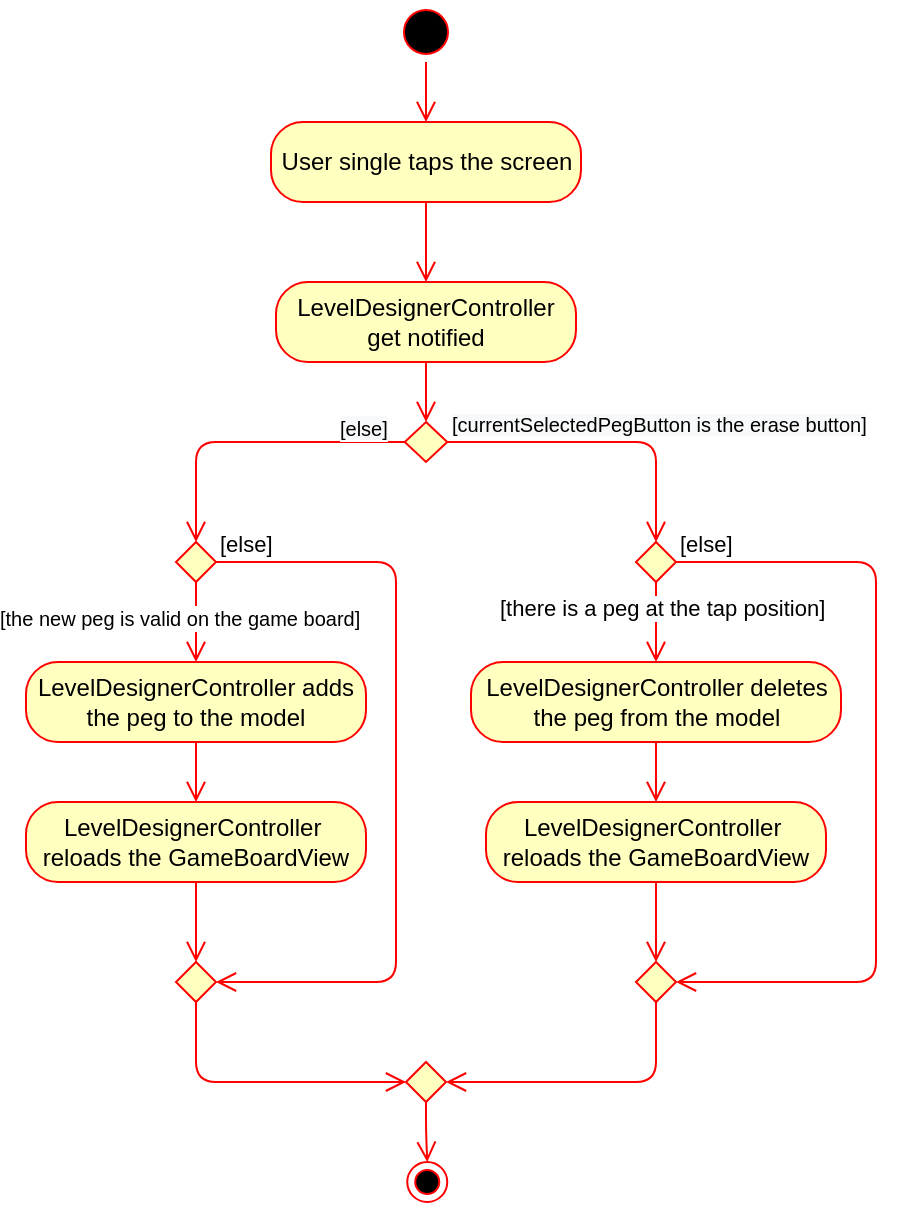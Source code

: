 <mxfile version="14.1.8" type="device"><diagram id="Prjy-YBcRniGaHZn41oT" name="SingleTapActivityDiagram"><mxGraphModel dx="850" dy="558" grid="1" gridSize="10" guides="1" tooltips="1" connect="1" arrows="1" fold="1" page="1" pageScale="1" pageWidth="850" pageHeight="1100" math="0" shadow="0"><root><mxCell id="0"/><mxCell id="1" parent="0"/><mxCell id="1Q94_-JU-450GsVwJCLE-1" value="" style="ellipse;html=1;shape=startState;fillColor=#000000;strokeColor=#ff0000;" parent="1" vertex="1"><mxGeometry x="380" y="60" width="30" height="30" as="geometry"/></mxCell><mxCell id="1Q94_-JU-450GsVwJCLE-2" value="" style="edgeStyle=orthogonalEdgeStyle;html=1;verticalAlign=bottom;endArrow=open;endSize=8;strokeColor=#ff0000;entryX=0.5;entryY=0;entryDx=0;entryDy=0;" parent="1" source="1Q94_-JU-450GsVwJCLE-1" target="1Q94_-JU-450GsVwJCLE-3" edge="1"><mxGeometry relative="1" as="geometry"><mxPoint x="395" y="150" as="targetPoint"/></mxGeometry></mxCell><mxCell id="1Q94_-JU-450GsVwJCLE-3" value="User single taps the screen" style="rounded=1;whiteSpace=wrap;html=1;arcSize=40;fontColor=#000000;fillColor=#ffffc0;strokeColor=#ff0000;" parent="1" vertex="1"><mxGeometry x="317.5" y="120" width="155" height="40" as="geometry"/></mxCell><mxCell id="1Q94_-JU-450GsVwJCLE-4" value="" style="edgeStyle=orthogonalEdgeStyle;html=1;verticalAlign=bottom;endArrow=open;endSize=8;strokeColor=#ff0000;entryX=0.5;entryY=0;entryDx=0;entryDy=0;" parent="1" source="1Q94_-JU-450GsVwJCLE-3" target="1Q94_-JU-450GsVwJCLE-7" edge="1"><mxGeometry relative="1" as="geometry"><mxPoint x="395" y="210" as="targetPoint"/></mxGeometry></mxCell><mxCell id="1Q94_-JU-450GsVwJCLE-7" value="LevelDesignerController get notified" style="rounded=1;whiteSpace=wrap;html=1;arcSize=40;fontColor=#000000;fillColor=#ffffc0;strokeColor=#ff0000;" parent="1" vertex="1"><mxGeometry x="320" y="200" width="150" height="40" as="geometry"/></mxCell><mxCell id="1Q94_-JU-450GsVwJCLE-8" value="" style="edgeStyle=orthogonalEdgeStyle;html=1;verticalAlign=bottom;endArrow=open;endSize=8;strokeColor=#ff0000;entryX=0.5;entryY=0;entryDx=0;entryDy=0;" parent="1" source="1Q94_-JU-450GsVwJCLE-7" target="1Q94_-JU-450GsVwJCLE-9" edge="1"><mxGeometry relative="1" as="geometry"><mxPoint x="395" y="280" as="targetPoint"/></mxGeometry></mxCell><mxCell id="1Q94_-JU-450GsVwJCLE-9" value="" style="rhombus;whiteSpace=wrap;html=1;fillColor=#ffffc0;strokeColor=#ff0000;" parent="1" vertex="1"><mxGeometry x="384.38" y="270" width="21.25" height="20" as="geometry"/></mxCell><mxCell id="1Q94_-JU-450GsVwJCLE-10" value="&lt;span style=&quot;font-size: 10px ; text-align: center ; background-color: rgb(248 , 249 , 250)&quot;&gt;[currentSelectedPegButton is the erase button]&lt;/span&gt;" style="edgeStyle=orthogonalEdgeStyle;html=1;align=left;verticalAlign=bottom;endArrow=open;endSize=8;strokeColor=#ff0000;entryX=0.5;entryY=0;entryDx=0;entryDy=0;" parent="1" source="1Q94_-JU-450GsVwJCLE-9" target="1Q94_-JU-450GsVwJCLE-31" edge="1"><mxGeometry x="-1" relative="1" as="geometry"><mxPoint x="520" y="350" as="targetPoint"/><Array as="points"><mxPoint x="510" y="280"/></Array><mxPoint as="offset"/></mxGeometry></mxCell><mxCell id="1Q94_-JU-450GsVwJCLE-11" value="&lt;span style=&quot;text-align: center ; background-color: rgb(248 , 249 , 250)&quot;&gt;&lt;font style=&quot;font-size: 10px&quot;&gt;[else]&lt;/font&gt;&lt;/span&gt;" style="edgeStyle=orthogonalEdgeStyle;html=1;align=left;verticalAlign=top;endArrow=open;endSize=8;strokeColor=#ff0000;entryX=0.5;entryY=0;entryDx=0;entryDy=0;" parent="1" source="1Q94_-JU-450GsVwJCLE-9" target="1Q94_-JU-450GsVwJCLE-15" edge="1"><mxGeometry x="-0.555" y="-20" relative="1" as="geometry"><mxPoint x="280" y="330" as="targetPoint"/><Array as="points"><mxPoint x="280" y="280"/></Array><mxPoint as="offset"/></mxGeometry></mxCell><mxCell id="1Q94_-JU-450GsVwJCLE-15" value="" style="rhombus;whiteSpace=wrap;html=1;fillColor=#ffffc0;strokeColor=#ff0000;" parent="1" vertex="1"><mxGeometry x="270" y="330" width="20" height="20" as="geometry"/></mxCell><mxCell id="1Q94_-JU-450GsVwJCLE-16" value="[else]" style="edgeStyle=orthogonalEdgeStyle;html=1;align=left;verticalAlign=bottom;endArrow=open;endSize=8;strokeColor=#ff0000;entryX=1;entryY=0.5;entryDx=0;entryDy=0;" parent="1" source="1Q94_-JU-450GsVwJCLE-15" target="1Q94_-JU-450GsVwJCLE-26" edge="1"><mxGeometry x="-1" relative="1" as="geometry"><mxPoint x="310" y="510" as="targetPoint"/><Array as="points"><mxPoint x="380" y="340"/><mxPoint x="380" y="550"/></Array></mxGeometry></mxCell><mxCell id="1Q94_-JU-450GsVwJCLE-17" value="&lt;font style=&quot;font-size: 10px&quot;&gt;[the new peg is valid on the game board]&lt;/font&gt;" style="edgeStyle=orthogonalEdgeStyle;html=1;align=left;verticalAlign=top;endArrow=open;endSize=8;strokeColor=#ff0000;exitX=0.5;exitY=1;exitDx=0;exitDy=0;entryX=0.5;entryY=0;entryDx=0;entryDy=0;" parent="1" source="1Q94_-JU-450GsVwJCLE-15" target="1Q94_-JU-450GsVwJCLE-18" edge="1"><mxGeometry x="-0.778" y="-100" relative="1" as="geometry"><mxPoint x="280" y="420" as="targetPoint"/><mxPoint as="offset"/></mxGeometry></mxCell><mxCell id="1Q94_-JU-450GsVwJCLE-18" value="LevelDesignerController adds the peg to the model" style="rounded=1;whiteSpace=wrap;html=1;arcSize=40;fontColor=#000000;fillColor=#ffffc0;strokeColor=#ff0000;" parent="1" vertex="1"><mxGeometry x="195" y="390" width="170" height="40" as="geometry"/></mxCell><mxCell id="1Q94_-JU-450GsVwJCLE-19" value="" style="edgeStyle=orthogonalEdgeStyle;html=1;verticalAlign=bottom;endArrow=open;endSize=8;strokeColor=#ff0000;entryX=0.5;entryY=0;entryDx=0;entryDy=0;" parent="1" source="1Q94_-JU-450GsVwJCLE-18" target="1Q94_-JU-450GsVwJCLE-27" edge="1"><mxGeometry relative="1" as="geometry"><mxPoint x="280" y="480" as="targetPoint"/></mxGeometry></mxCell><mxCell id="1Q94_-JU-450GsVwJCLE-23" value="" style="rhombus;whiteSpace=wrap;html=1;fillColor=#ffffc0;strokeColor=#ff0000;" parent="1" vertex="1"><mxGeometry x="385" y="590" width="20" height="20" as="geometry"/></mxCell><mxCell id="1Q94_-JU-450GsVwJCLE-26" value="" style="rhombus;whiteSpace=wrap;html=1;fillColor=#ffffc0;strokeColor=#ff0000;" parent="1" vertex="1"><mxGeometry x="270" y="540" width="20" height="20" as="geometry"/></mxCell><mxCell id="1Q94_-JU-450GsVwJCLE-27" value="&lt;span&gt;LevelDesignerController&amp;nbsp;&lt;br&gt;reloads the GameBoardView&lt;br&gt;&lt;/span&gt;" style="rounded=1;whiteSpace=wrap;html=1;arcSize=40;fontColor=#000000;fillColor=#ffffc0;strokeColor=#ff0000;" parent="1" vertex="1"><mxGeometry x="195" y="460" width="170" height="40" as="geometry"/></mxCell><mxCell id="1Q94_-JU-450GsVwJCLE-28" value="" style="edgeStyle=orthogonalEdgeStyle;html=1;verticalAlign=bottom;endArrow=open;endSize=8;strokeColor=#ff0000;entryX=0.5;entryY=0;entryDx=0;entryDy=0;" parent="1" source="1Q94_-JU-450GsVwJCLE-27" target="1Q94_-JU-450GsVwJCLE-26" edge="1"><mxGeometry relative="1" as="geometry"><mxPoint x="280" y="540" as="targetPoint"/></mxGeometry></mxCell><mxCell id="1Q94_-JU-450GsVwJCLE-30" value="" style="rhombus;whiteSpace=wrap;html=1;fillColor=#ffffc0;strokeColor=#ff0000;" parent="1" vertex="1"><mxGeometry x="500" y="540" width="20" height="20" as="geometry"/></mxCell><mxCell id="1Q94_-JU-450GsVwJCLE-31" value="" style="rhombus;whiteSpace=wrap;html=1;fillColor=#ffffc0;strokeColor=#ff0000;" parent="1" vertex="1"><mxGeometry x="500" y="330" width="20" height="20" as="geometry"/></mxCell><mxCell id="1Q94_-JU-450GsVwJCLE-32" value="[else]" style="edgeStyle=orthogonalEdgeStyle;html=1;align=left;verticalAlign=bottom;endArrow=open;endSize=8;strokeColor=#ff0000;entryX=1;entryY=0.5;entryDx=0;entryDy=0;" parent="1" source="1Q94_-JU-450GsVwJCLE-31" target="1Q94_-JU-450GsVwJCLE-30" edge="1"><mxGeometry x="-1" relative="1" as="geometry"><mxPoint x="690" y="380" as="targetPoint"/><Array as="points"><mxPoint x="620" y="340"/><mxPoint x="620" y="550"/></Array></mxGeometry></mxCell><mxCell id="1Q94_-JU-450GsVwJCLE-33" value="[there is a peg at the tap position]" style="edgeStyle=orthogonalEdgeStyle;html=1;align=left;verticalAlign=top;endArrow=open;endSize=8;strokeColor=#ff0000;exitX=0.5;exitY=1;exitDx=0;exitDy=0;entryX=0.5;entryY=0;entryDx=0;entryDy=0;" parent="1" source="1Q94_-JU-450GsVwJCLE-31" target="1Q94_-JU-450GsVwJCLE-42" edge="1"><mxGeometry x="-1" y="-80" relative="1" as="geometry"><mxPoint x="510" y="390" as="targetPoint"/><mxPoint as="offset"/></mxGeometry></mxCell><mxCell id="1Q94_-JU-450GsVwJCLE-36" value="" style="edgeStyle=orthogonalEdgeStyle;html=1;verticalAlign=bottom;endArrow=open;endSize=8;strokeColor=#ff0000;exitX=0.5;exitY=1;exitDx=0;exitDy=0;entryX=0.5;entryY=0;entryDx=0;entryDy=0;" parent="1" source="1Q94_-JU-450GsVwJCLE-42" target="1Q94_-JU-450GsVwJCLE-43" edge="1"><mxGeometry relative="1" as="geometry"><mxPoint x="509.76" y="520" as="targetPoint"/><mxPoint x="509.76" y="440" as="sourcePoint"/></mxGeometry></mxCell><mxCell id="1Q94_-JU-450GsVwJCLE-42" value="LevelDesignerController deletes the peg from the model" style="rounded=1;whiteSpace=wrap;html=1;arcSize=40;fontColor=#000000;fillColor=#ffffc0;strokeColor=#ff0000;" parent="1" vertex="1"><mxGeometry x="417.5" y="390" width="185" height="40" as="geometry"/></mxCell><mxCell id="1Q94_-JU-450GsVwJCLE-43" value="&lt;span&gt;LevelDesignerController&amp;nbsp;&lt;br&gt;reloads the GameBoardView&lt;br&gt;&lt;/span&gt;" style="rounded=1;whiteSpace=wrap;html=1;arcSize=40;fontColor=#000000;fillColor=#ffffc0;strokeColor=#ff0000;" parent="1" vertex="1"><mxGeometry x="425" y="460" width="170" height="40" as="geometry"/></mxCell><mxCell id="1Q94_-JU-450GsVwJCLE-45" value="" style="edgeStyle=orthogonalEdgeStyle;html=1;verticalAlign=bottom;endArrow=open;endSize=8;strokeColor=#ff0000;entryX=0.5;entryY=0;entryDx=0;entryDy=0;exitX=0.5;exitY=1;exitDx=0;exitDy=0;" parent="1" source="1Q94_-JU-450GsVwJCLE-43" target="1Q94_-JU-450GsVwJCLE-30" edge="1"><mxGeometry relative="1" as="geometry"><mxPoint x="290" y="550" as="targetPoint"/><mxPoint x="290" y="510" as="sourcePoint"/><Array as="points"><mxPoint x="510" y="510"/><mxPoint x="510" y="510"/></Array></mxGeometry></mxCell><mxCell id="1Q94_-JU-450GsVwJCLE-50" value="" style="edgeStyle=orthogonalEdgeStyle;html=1;verticalAlign=bottom;endArrow=open;endSize=8;strokeColor=#ff0000;entryX=0;entryY=0.5;entryDx=0;entryDy=0;exitX=0.5;exitY=1;exitDx=0;exitDy=0;" parent="1" source="1Q94_-JU-450GsVwJCLE-26" target="1Q94_-JU-450GsVwJCLE-23" edge="1"><mxGeometry relative="1" as="geometry"><mxPoint x="290" y="550.0" as="targetPoint"/><mxPoint x="290" y="510.0" as="sourcePoint"/></mxGeometry></mxCell><mxCell id="1Q94_-JU-450GsVwJCLE-51" value="" style="edgeStyle=orthogonalEdgeStyle;html=1;verticalAlign=bottom;endArrow=open;endSize=8;strokeColor=#ff0000;entryX=1;entryY=0.5;entryDx=0;entryDy=0;exitX=0.5;exitY=1;exitDx=0;exitDy=0;" parent="1" source="1Q94_-JU-450GsVwJCLE-30" target="1Q94_-JU-450GsVwJCLE-23" edge="1"><mxGeometry relative="1" as="geometry"><mxPoint x="395" y="610" as="targetPoint"/><mxPoint x="290" y="570" as="sourcePoint"/></mxGeometry></mxCell><mxCell id="1Q94_-JU-450GsVwJCLE-52" value="" style="ellipse;html=1;shape=endState;fillColor=#000000;strokeColor=#ff0000;" parent="1" vertex="1"><mxGeometry x="385.63" y="640" width="20" height="20" as="geometry"/></mxCell><mxCell id="1Q94_-JU-450GsVwJCLE-53" value="" style="edgeStyle=orthogonalEdgeStyle;html=1;verticalAlign=bottom;endArrow=open;endSize=8;strokeColor=#ff0000;entryX=0.5;entryY=0;entryDx=0;entryDy=0;exitX=0.5;exitY=1;exitDx=0;exitDy=0;" parent="1" source="1Q94_-JU-450GsVwJCLE-23" target="1Q94_-JU-450GsVwJCLE-52" edge="1"><mxGeometry relative="1" as="geometry"><mxPoint x="290" y="550" as="targetPoint"/><mxPoint x="290" y="510" as="sourcePoint"/></mxGeometry></mxCell></root></mxGraphModel></diagram></mxfile>